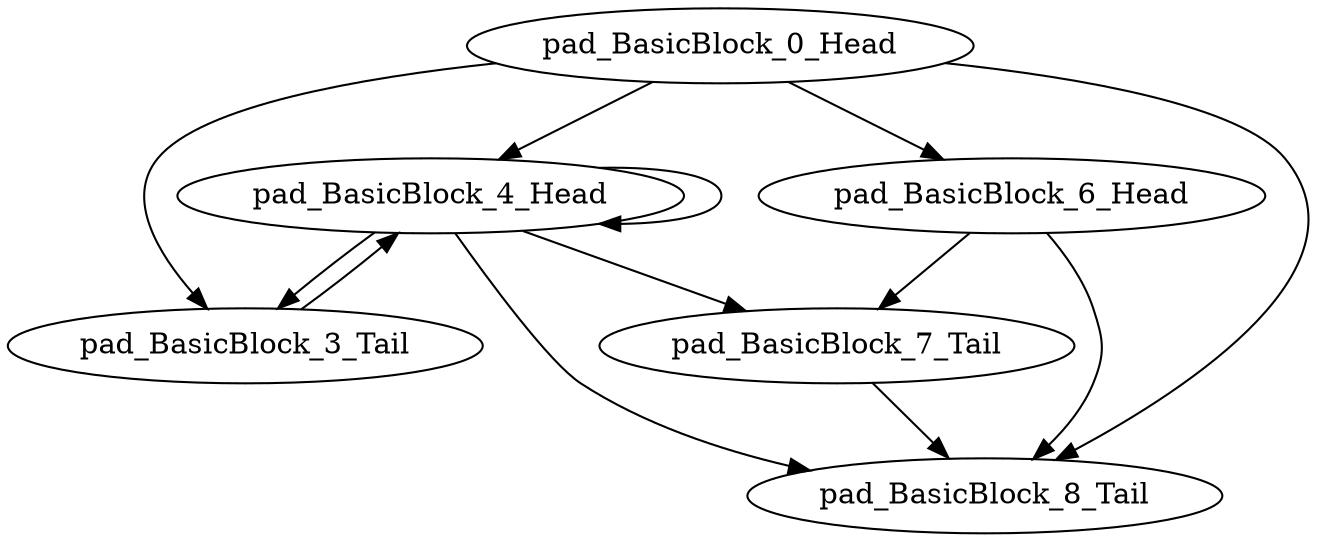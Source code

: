 digraph G {
    "pad_BasicBlock_0_Head" -> "pad_BasicBlock_8_Tail"
    "pad_BasicBlock_0_Head" -> "pad_BasicBlock_4_Head"
    "pad_BasicBlock_0_Head" -> "pad_BasicBlock_3_Tail"
    "pad_BasicBlock_0_Head" -> "pad_BasicBlock_6_Head"
    "pad_BasicBlock_4_Head" -> "pad_BasicBlock_8_Tail"
    "pad_BasicBlock_4_Head" -> "pad_BasicBlock_4_Head"
    "pad_BasicBlock_4_Head" -> "pad_BasicBlock_3_Tail"
    "pad_BasicBlock_4_Head" -> "pad_BasicBlock_7_Tail"
    "pad_BasicBlock_3_Tail" -> "pad_BasicBlock_4_Head"
    "pad_BasicBlock_7_Tail" -> "pad_BasicBlock_8_Tail"
    "pad_BasicBlock_6_Head" -> "pad_BasicBlock_8_Tail"
    "pad_BasicBlock_6_Head" -> "pad_BasicBlock_7_Tail"
}
